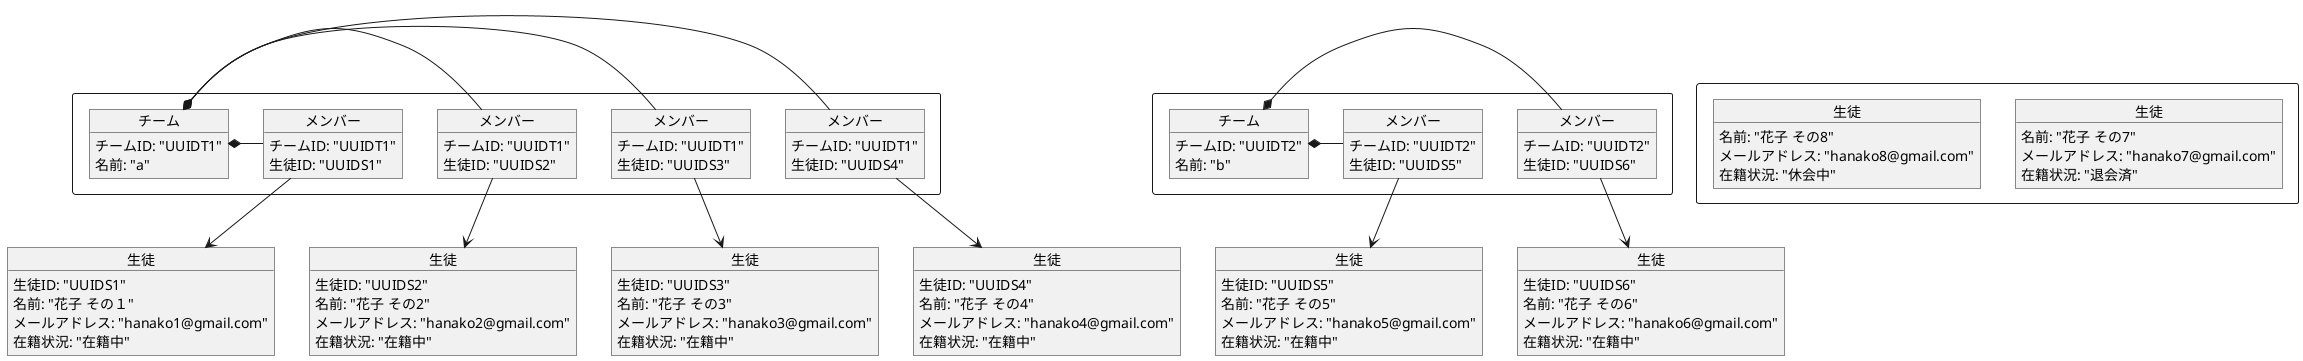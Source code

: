 @startuml object

' オブジェクト図は
' ユーザーの要求に対するシステムの振る舞いを定義する図です。
' サンプルコードP18

' - 参加者
'     - 名前とメールアドレスを持つ
'     - メールアドレスの重複は許容されない
'     - 在籍ステータスを持つ。取りうる値は「在籍中」「休会中」「退会済」の3つ
'         - ステータスが「在籍中」ではない場合、どのチームにも所属してはいけない
' - チーム
'     - チームには名前がある
'     - チームの名前はa, b, c, dのような英文字でなければいけない
'     - チームの名前は重複不可
'     - チームの人数は2〜4名。人数が変動したときの挙動については[参加者の増減に関する仕様](https://www.notion.so/1-4a8b67f9c79b4571b4f31e57bf8372c7?pvs=21)を参照
' - 課題
'     - 全ての参加者は複数の課題（80個ぐらい）を所有（割り当てられて）いる
'         - 例えば参加者Aが課題を80個、参加者Bが課題を80個所有している
'     - 課題には、参加者ごとに進捗ステータスがある
'         - 進捗ステータスは「未着手、取組中、レビュー待ち、完了」いずれかの値を持つ
'         - 進捗ステータス変更可否の条件は以下の通り
'             - 「未着手」は、「取組中」にのみ変更できる
'             - 「取組中」は「レビュー待ち」にのみ変更できる
'             - 「レビュー待ち」は、「取組中」もしくは「完了」に変更できる
'             - 「完了」は変更できない
'         - 進捗ステータスを変更できるのは、課題の所有者だけ（Aさんの課題1の進捗ステータスを変えられるのはAさんだけ。Aさんの課題1の進捗ステータスをBさんが変更するのは不可能）


rectangle {
    object "チーム" as TeamA {
        チームID: "UUIDT1"
        名前: "a"
    }

    object "メンバー" as TeamAMember1 {
        チームID: "UUIDT1"
        生徒ID: "UUIDS1"
    }
    object "メンバー" as TeamAMember2 {
        チームID: "UUIDT1"
        生徒ID: "UUIDS2"
    }
    object "メンバー" as TeamAMember3 {
        チームID: "UUIDT1"
        生徒ID: "UUIDS3"
    }
    object "メンバー" as TeamAMember4 {
        チームID: "UUIDT1"
        生徒ID: "UUIDS4"
    }

    TeamAMember1 -left-* TeamA
    TeamAMember2 -left-* TeamA
    TeamAMember3 -left-* TeamA
    TeamAMember4 -left-* TeamA
}

object "生徒" as Student1 {
    生徒ID: "UUIDS1"
    名前: "花子 その１"
    メールアドレス: "hanako1@gmail.com"
    在籍状況: "在籍中"
}

object "生徒" as Student2 {
    生徒ID: "UUIDS2"
    名前: "花子 その2"
    メールアドレス: "hanako2@gmail.com"
    在籍状況: "在籍中"
}

object "生徒" as Student3 {
    生徒ID: "UUIDS3"
    名前: "花子 その3"
    メールアドレス: "hanako3@gmail.com"
    在籍状況: "在籍中"
}

object "生徒" as Student4 {
    生徒ID: "UUIDS4"
    名前: "花子 その4"
    メールアドレス: "hanako4@gmail.com"
    在籍状況: "在籍中"
}

TeamAMember1 -down-> Student1
TeamAMember2 -down-> Student2
TeamAMember3 -down-> Student3
TeamAMember4 -down-> Student4


rectangle {
    object "チーム" as TeamB {
        チームID: "UUIDT2"
        名前: "b"
    }
    object "メンバー" as TeamBMember1 {
        チームID: "UUIDT2"
        生徒ID: "UUIDS5"
    }
    object "メンバー" as TeamBMember2 {
        チームID: "UUIDT2"
        生徒ID: "UUIDS6"
    }

    TeamBMember1 -left-* TeamB
    TeamBMember2 -left-* TeamB
}



object "生徒" as Student5 {
    生徒ID: "UUIDS5"
    名前: "花子 その5"
    メールアドレス: "hanako5@gmail.com"
    在籍状況: "在籍中"
}

object "生徒" as Student6 {
    生徒ID: "UUIDS6"
    名前: "花子 その6"
    メールアドレス: "hanako6@gmail.com"
    在籍状況: "在籍中"
}

TeamBMember1 -down-> Student5
TeamBMember2 -down-> Student6


rectangle {
    object "生徒" as Student7 {
        名前: "花子 その7"
        メールアドレス: "hanako7@gmail.com"
        在籍状況: "退会済"
    }

    object "生徒" as Student8 {
        名前: "花子 その8"
        メールアドレス: "hanako8@gmail.com"
        在籍状況: "休会中"
    }
}


@enduml

' https://tech.contracts.co.jp/entry/2020/10/16/150605